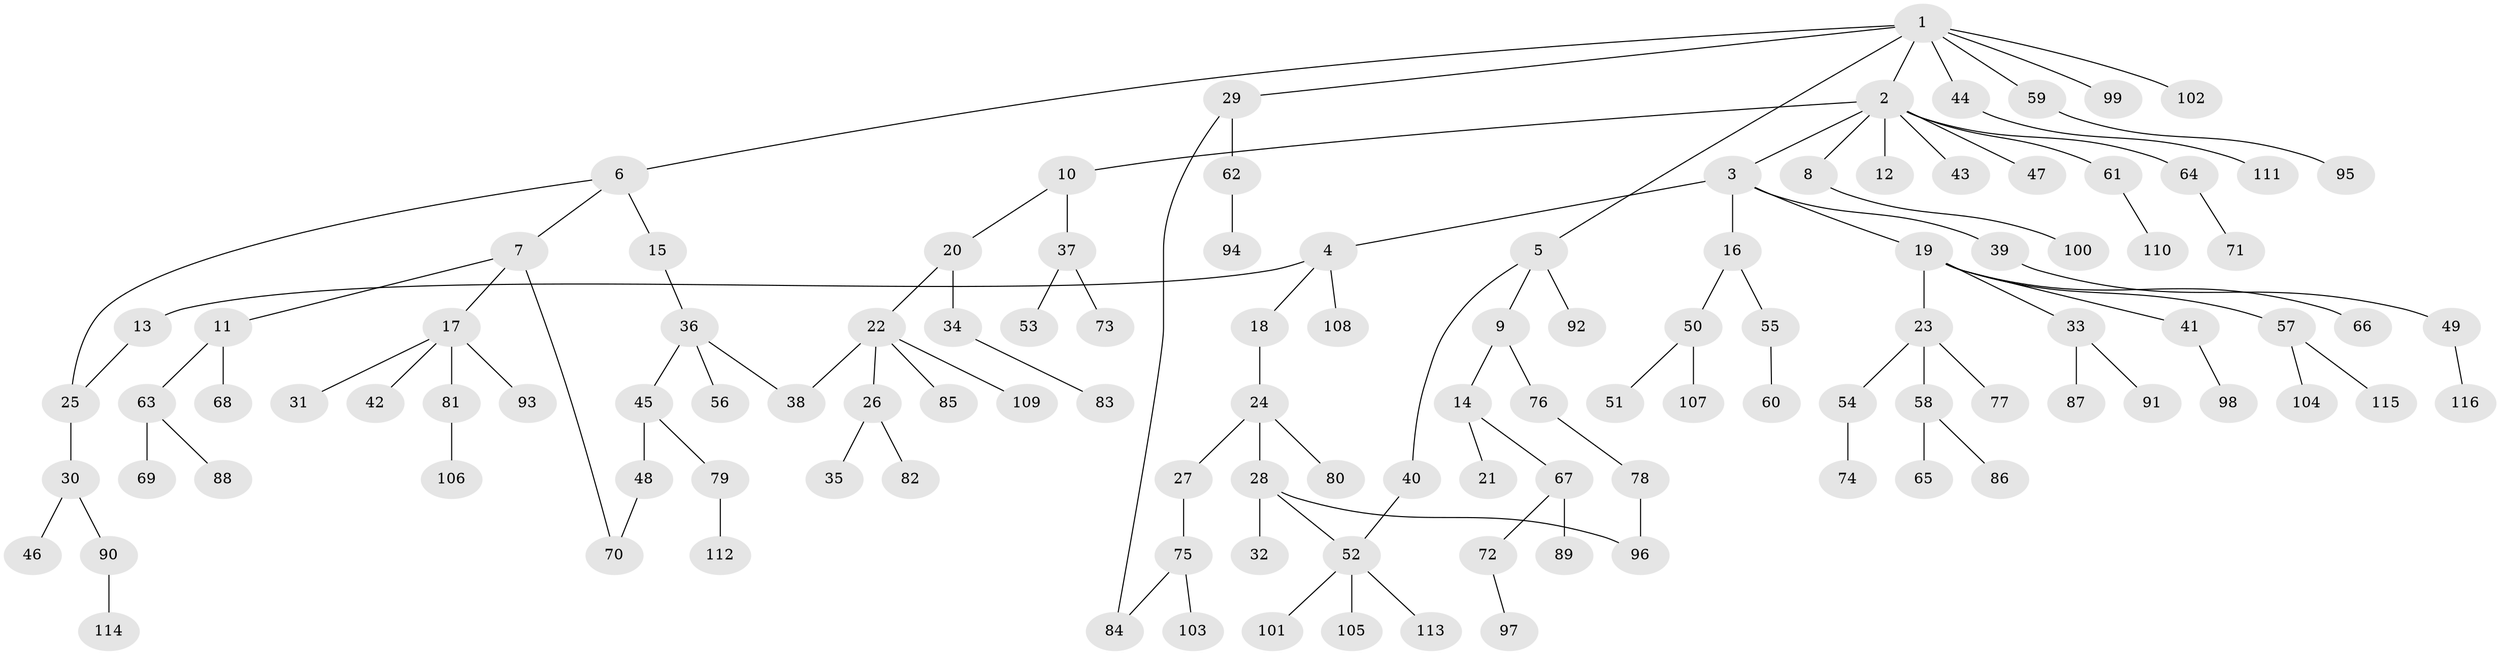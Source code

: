 // Generated by graph-tools (version 1.1) at 2025/25/03/09/25 03:25:25]
// undirected, 116 vertices, 121 edges
graph export_dot {
graph [start="1"]
  node [color=gray90,style=filled];
  1;
  2;
  3;
  4;
  5;
  6;
  7;
  8;
  9;
  10;
  11;
  12;
  13;
  14;
  15;
  16;
  17;
  18;
  19;
  20;
  21;
  22;
  23;
  24;
  25;
  26;
  27;
  28;
  29;
  30;
  31;
  32;
  33;
  34;
  35;
  36;
  37;
  38;
  39;
  40;
  41;
  42;
  43;
  44;
  45;
  46;
  47;
  48;
  49;
  50;
  51;
  52;
  53;
  54;
  55;
  56;
  57;
  58;
  59;
  60;
  61;
  62;
  63;
  64;
  65;
  66;
  67;
  68;
  69;
  70;
  71;
  72;
  73;
  74;
  75;
  76;
  77;
  78;
  79;
  80;
  81;
  82;
  83;
  84;
  85;
  86;
  87;
  88;
  89;
  90;
  91;
  92;
  93;
  94;
  95;
  96;
  97;
  98;
  99;
  100;
  101;
  102;
  103;
  104;
  105;
  106;
  107;
  108;
  109;
  110;
  111;
  112;
  113;
  114;
  115;
  116;
  1 -- 2;
  1 -- 5;
  1 -- 6;
  1 -- 29;
  1 -- 44;
  1 -- 59;
  1 -- 99;
  1 -- 102;
  2 -- 3;
  2 -- 8;
  2 -- 10;
  2 -- 12;
  2 -- 43;
  2 -- 47;
  2 -- 61;
  2 -- 64;
  3 -- 4;
  3 -- 16;
  3 -- 19;
  3 -- 39;
  4 -- 13;
  4 -- 18;
  4 -- 108;
  5 -- 9;
  5 -- 40;
  5 -- 92;
  6 -- 7;
  6 -- 15;
  6 -- 25;
  7 -- 11;
  7 -- 17;
  7 -- 70;
  8 -- 100;
  9 -- 14;
  9 -- 76;
  10 -- 20;
  10 -- 37;
  11 -- 63;
  11 -- 68;
  13 -- 25;
  14 -- 21;
  14 -- 67;
  15 -- 36;
  16 -- 50;
  16 -- 55;
  17 -- 31;
  17 -- 42;
  17 -- 81;
  17 -- 93;
  18 -- 24;
  19 -- 23;
  19 -- 33;
  19 -- 41;
  19 -- 57;
  19 -- 66;
  20 -- 22;
  20 -- 34;
  22 -- 26;
  22 -- 85;
  22 -- 109;
  22 -- 38;
  23 -- 54;
  23 -- 58;
  23 -- 77;
  24 -- 27;
  24 -- 28;
  24 -- 80;
  25 -- 30;
  26 -- 35;
  26 -- 82;
  27 -- 75;
  28 -- 32;
  28 -- 52;
  28 -- 96;
  29 -- 62;
  29 -- 84;
  30 -- 46;
  30 -- 90;
  33 -- 87;
  33 -- 91;
  34 -- 83;
  36 -- 38;
  36 -- 45;
  36 -- 56;
  37 -- 53;
  37 -- 73;
  39 -- 49;
  40 -- 52;
  41 -- 98;
  44 -- 111;
  45 -- 48;
  45 -- 79;
  48 -- 70;
  49 -- 116;
  50 -- 51;
  50 -- 107;
  52 -- 101;
  52 -- 105;
  52 -- 113;
  54 -- 74;
  55 -- 60;
  57 -- 104;
  57 -- 115;
  58 -- 65;
  58 -- 86;
  59 -- 95;
  61 -- 110;
  62 -- 94;
  63 -- 69;
  63 -- 88;
  64 -- 71;
  67 -- 72;
  67 -- 89;
  72 -- 97;
  75 -- 84;
  75 -- 103;
  76 -- 78;
  78 -- 96;
  79 -- 112;
  81 -- 106;
  90 -- 114;
}
